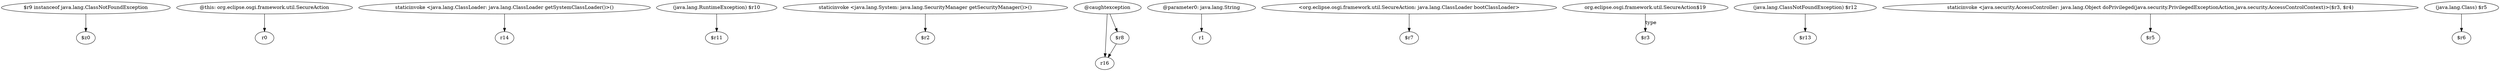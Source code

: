 digraph g {
0[label="$r9 instanceof java.lang.ClassNotFoundException"]
1[label="$z0"]
0->1[label=""]
2[label="@this: org.eclipse.osgi.framework.util.SecureAction"]
3[label="r0"]
2->3[label=""]
4[label="staticinvoke <java.lang.ClassLoader: java.lang.ClassLoader getSystemClassLoader()>()"]
5[label="r14"]
4->5[label=""]
6[label="(java.lang.RuntimeException) $r10"]
7[label="$r11"]
6->7[label=""]
8[label="staticinvoke <java.lang.System: java.lang.SecurityManager getSecurityManager()>()"]
9[label="$r2"]
8->9[label=""]
10[label="@caughtexception"]
11[label="r16"]
10->11[label=""]
12[label="@parameter0: java.lang.String"]
13[label="r1"]
12->13[label=""]
14[label="<org.eclipse.osgi.framework.util.SecureAction: java.lang.ClassLoader bootClassLoader>"]
15[label="$r7"]
14->15[label=""]
16[label="org.eclipse.osgi.framework.util.SecureAction$19"]
17[label="$r3"]
16->17[label="type"]
18[label="$r8"]
10->18[label=""]
19[label="(java.lang.ClassNotFoundException) $r12"]
20[label="$r13"]
19->20[label=""]
18->11[label=""]
21[label="staticinvoke <java.security.AccessController: java.lang.Object doPrivileged(java.security.PrivilegedExceptionAction,java.security.AccessControlContext)>($r3, $r4)"]
22[label="$r5"]
21->22[label=""]
23[label="(java.lang.Class) $r5"]
24[label="$r6"]
23->24[label=""]
}